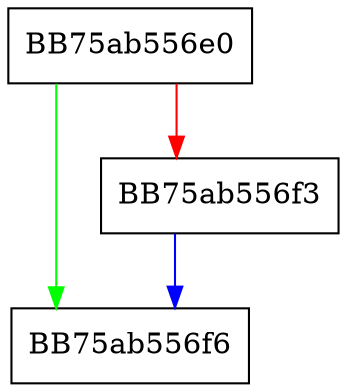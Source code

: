 digraph row_numberStepFunc {
  node [shape="box"];
  graph [splines=ortho];
  BB75ab556e0 -> BB75ab556f6 [color="green"];
  BB75ab556e0 -> BB75ab556f3 [color="red"];
  BB75ab556f3 -> BB75ab556f6 [color="blue"];
}